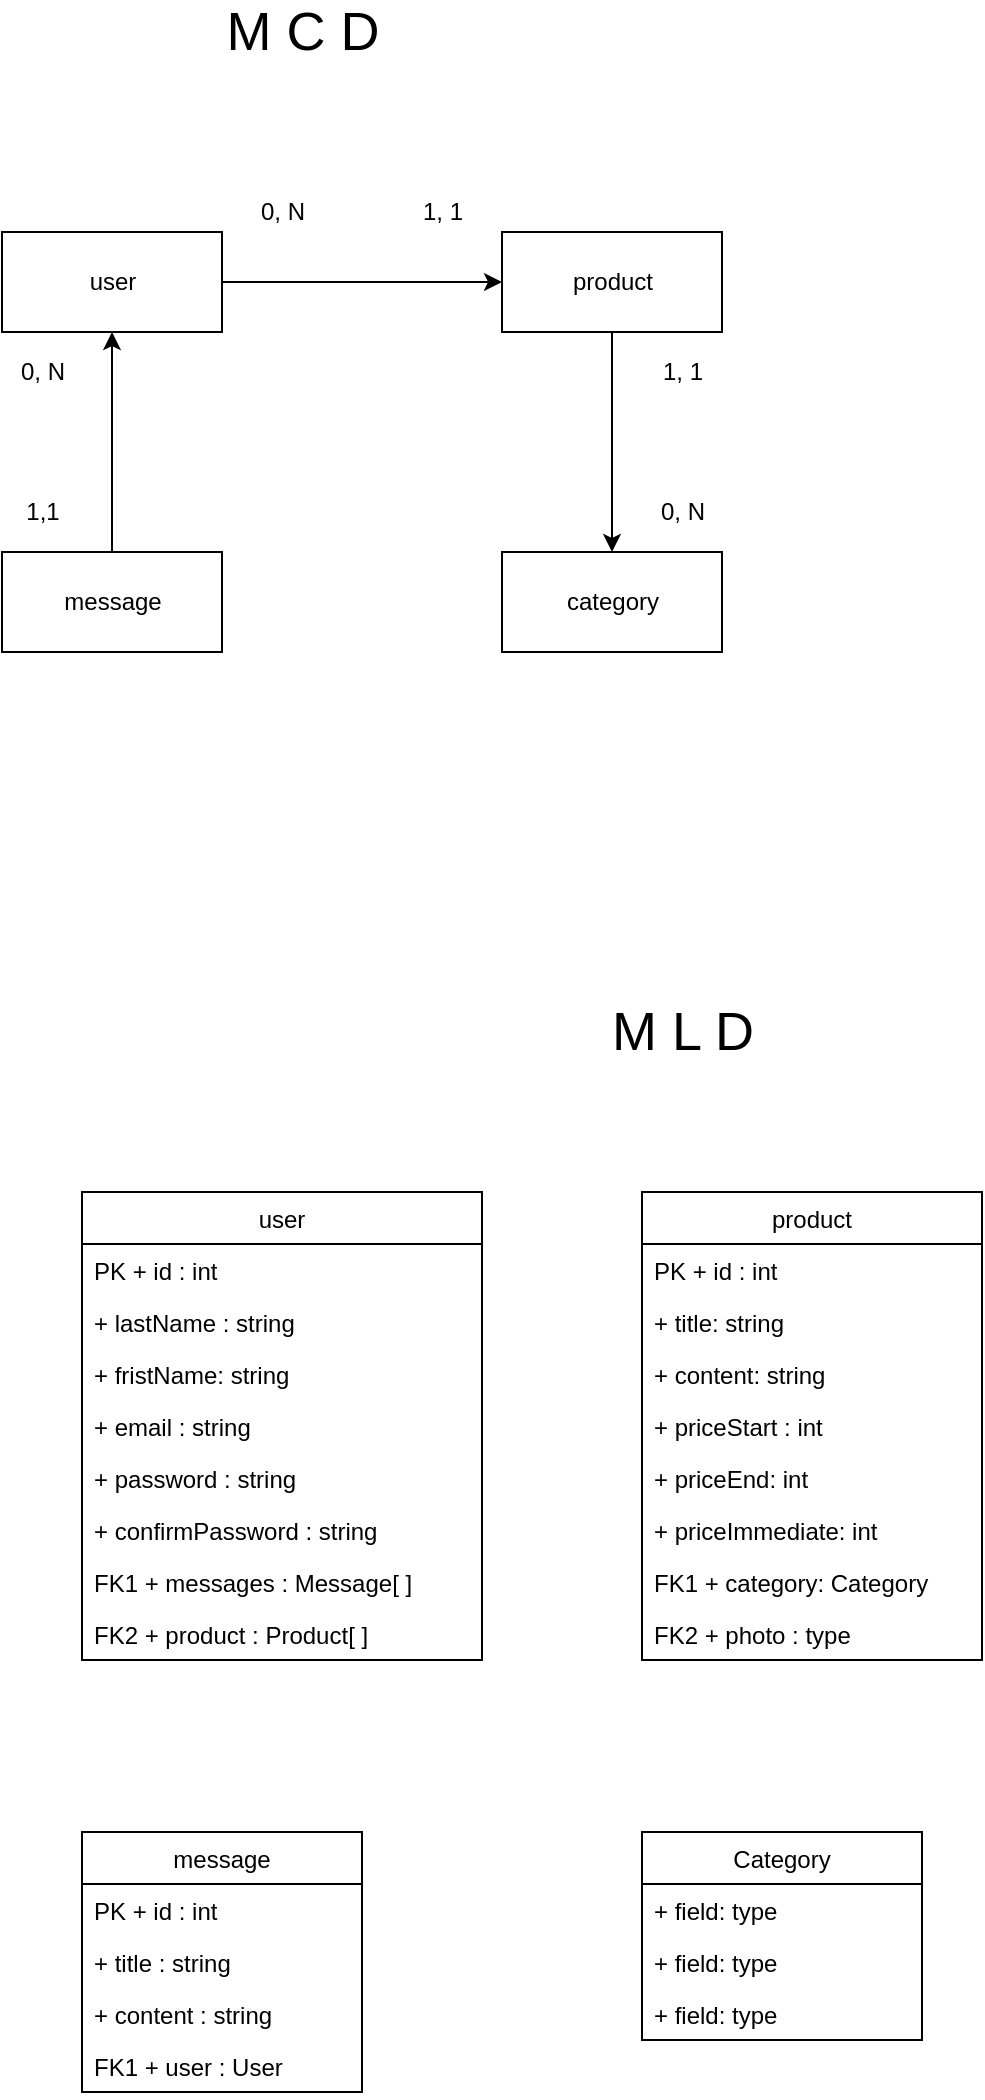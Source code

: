 <mxfile version="14.2.4" type="device"><diagram id="om3F-XPWaC82xKXPHPVz" name="Page-1"><mxGraphModel dx="1422" dy="798" grid="1" gridSize="10" guides="1" tooltips="1" connect="1" arrows="1" fold="1" page="1" pageScale="1" pageWidth="827" pageHeight="1169" math="0" shadow="0"><root><mxCell id="0"/><mxCell id="1" parent="0"/><mxCell id="sTQWusC1MEnu_QbTZ6LZ-8" style="edgeStyle=orthogonalEdgeStyle;rounded=0;orthogonalLoop=1;jettySize=auto;html=1;" edge="1" parent="1" source="sTQWusC1MEnu_QbTZ6LZ-1" target="sTQWusC1MEnu_QbTZ6LZ-5"><mxGeometry relative="1" as="geometry"/></mxCell><mxCell id="sTQWusC1MEnu_QbTZ6LZ-1" value="user" style="html=1;" vertex="1" parent="1"><mxGeometry x="40" y="360" width="110" height="50" as="geometry"/></mxCell><mxCell id="sTQWusC1MEnu_QbTZ6LZ-2" value="&lt;font style=&quot;font-size: 27px&quot;&gt;M C D&lt;/font&gt;" style="text;html=1;align=center;verticalAlign=middle;resizable=0;points=[];autosize=1;" vertex="1" parent="1"><mxGeometry x="145" y="250" width="90" height="20" as="geometry"/></mxCell><mxCell id="sTQWusC1MEnu_QbTZ6LZ-4" value="category" style="html=1;" vertex="1" parent="1"><mxGeometry x="290" y="520" width="110" height="50" as="geometry"/></mxCell><mxCell id="sTQWusC1MEnu_QbTZ6LZ-9" style="edgeStyle=orthogonalEdgeStyle;rounded=0;orthogonalLoop=1;jettySize=auto;html=1;" edge="1" parent="1" source="sTQWusC1MEnu_QbTZ6LZ-5" target="sTQWusC1MEnu_QbTZ6LZ-4"><mxGeometry relative="1" as="geometry"/></mxCell><mxCell id="sTQWusC1MEnu_QbTZ6LZ-5" value="product" style="html=1;" vertex="1" parent="1"><mxGeometry x="290" y="360" width="110" height="50" as="geometry"/></mxCell><mxCell id="sTQWusC1MEnu_QbTZ6LZ-7" style="edgeStyle=orthogonalEdgeStyle;rounded=0;orthogonalLoop=1;jettySize=auto;html=1;exitX=0.5;exitY=0;exitDx=0;exitDy=0;entryX=0.5;entryY=1;entryDx=0;entryDy=0;" edge="1" parent="1" source="sTQWusC1MEnu_QbTZ6LZ-6" target="sTQWusC1MEnu_QbTZ6LZ-1"><mxGeometry relative="1" as="geometry"/></mxCell><mxCell id="sTQWusC1MEnu_QbTZ6LZ-6" value="message" style="html=1;" vertex="1" parent="1"><mxGeometry x="40" y="520" width="110" height="50" as="geometry"/></mxCell><mxCell id="sTQWusC1MEnu_QbTZ6LZ-10" value="1,1" style="text;html=1;align=center;verticalAlign=middle;resizable=0;points=[];autosize=1;" vertex="1" parent="1"><mxGeometry x="45" y="490" width="30" height="20" as="geometry"/></mxCell><mxCell id="sTQWusC1MEnu_QbTZ6LZ-11" value="0, N" style="text;html=1;align=center;verticalAlign=middle;resizable=0;points=[];autosize=1;" vertex="1" parent="1"><mxGeometry x="40" y="420" width="40" height="20" as="geometry"/></mxCell><mxCell id="sTQWusC1MEnu_QbTZ6LZ-12" value="0, N" style="text;html=1;align=center;verticalAlign=middle;resizable=0;points=[];autosize=1;" vertex="1" parent="1"><mxGeometry x="160" y="340" width="40" height="20" as="geometry"/></mxCell><mxCell id="sTQWusC1MEnu_QbTZ6LZ-13" value="1, 1" style="text;html=1;align=center;verticalAlign=middle;resizable=0;points=[];autosize=1;" vertex="1" parent="1"><mxGeometry x="240" y="340" width="40" height="20" as="geometry"/></mxCell><mxCell id="sTQWusC1MEnu_QbTZ6LZ-14" value="1, 1" style="text;html=1;align=center;verticalAlign=middle;resizable=0;points=[];autosize=1;" vertex="1" parent="1"><mxGeometry x="360" y="420" width="40" height="20" as="geometry"/></mxCell><mxCell id="sTQWusC1MEnu_QbTZ6LZ-15" value="0, N" style="text;html=1;align=center;verticalAlign=middle;resizable=0;points=[];autosize=1;" vertex="1" parent="1"><mxGeometry x="360" y="490" width="40" height="20" as="geometry"/></mxCell><mxCell id="sTQWusC1MEnu_QbTZ6LZ-16" value="user" style="swimlane;fontStyle=0;childLayout=stackLayout;horizontal=1;startSize=26;fillColor=none;horizontalStack=0;resizeParent=1;resizeParentMax=0;resizeLast=0;collapsible=1;marginBottom=0;" vertex="1" parent="1"><mxGeometry x="80" y="840" width="200" height="234" as="geometry"/></mxCell><mxCell id="sTQWusC1MEnu_QbTZ6LZ-17" value="PK + id : int" style="text;strokeColor=none;fillColor=none;align=left;verticalAlign=top;spacingLeft=4;spacingRight=4;overflow=hidden;rotatable=0;points=[[0,0.5],[1,0.5]];portConstraint=eastwest;" vertex="1" parent="sTQWusC1MEnu_QbTZ6LZ-16"><mxGeometry y="26" width="200" height="26" as="geometry"/></mxCell><mxCell id="sTQWusC1MEnu_QbTZ6LZ-18" value="+ lastName : string" style="text;strokeColor=none;fillColor=none;align=left;verticalAlign=top;spacingLeft=4;spacingRight=4;overflow=hidden;rotatable=0;points=[[0,0.5],[1,0.5]];portConstraint=eastwest;" vertex="1" parent="sTQWusC1MEnu_QbTZ6LZ-16"><mxGeometry y="52" width="200" height="26" as="geometry"/></mxCell><mxCell id="sTQWusC1MEnu_QbTZ6LZ-19" value="+ fristName: string" style="text;strokeColor=none;fillColor=none;align=left;verticalAlign=top;spacingLeft=4;spacingRight=4;overflow=hidden;rotatable=0;points=[[0,0.5],[1,0.5]];portConstraint=eastwest;" vertex="1" parent="sTQWusC1MEnu_QbTZ6LZ-16"><mxGeometry y="78" width="200" height="26" as="geometry"/></mxCell><mxCell id="sTQWusC1MEnu_QbTZ6LZ-34" value="+ email : string" style="text;strokeColor=none;fillColor=none;align=left;verticalAlign=top;spacingLeft=4;spacingRight=4;overflow=hidden;rotatable=0;points=[[0,0.5],[1,0.5]];portConstraint=eastwest;" vertex="1" parent="sTQWusC1MEnu_QbTZ6LZ-16"><mxGeometry y="104" width="200" height="26" as="geometry"/></mxCell><mxCell id="sTQWusC1MEnu_QbTZ6LZ-35" value="+ password : string" style="text;strokeColor=none;fillColor=none;align=left;verticalAlign=top;spacingLeft=4;spacingRight=4;overflow=hidden;rotatable=0;points=[[0,0.5],[1,0.5]];portConstraint=eastwest;" vertex="1" parent="sTQWusC1MEnu_QbTZ6LZ-16"><mxGeometry y="130" width="200" height="26" as="geometry"/></mxCell><mxCell id="sTQWusC1MEnu_QbTZ6LZ-36" value="+ confirmPassword : string" style="text;strokeColor=none;fillColor=none;align=left;verticalAlign=top;spacingLeft=4;spacingRight=4;overflow=hidden;rotatable=0;points=[[0,0.5],[1,0.5]];portConstraint=eastwest;" vertex="1" parent="sTQWusC1MEnu_QbTZ6LZ-16"><mxGeometry y="156" width="200" height="26" as="geometry"/></mxCell><mxCell id="sTQWusC1MEnu_QbTZ6LZ-38" value="FK1 + messages : Message[ ]" style="text;strokeColor=none;fillColor=none;align=left;verticalAlign=top;spacingLeft=4;spacingRight=4;overflow=hidden;rotatable=0;points=[[0,0.5],[1,0.5]];portConstraint=eastwest;" vertex="1" parent="sTQWusC1MEnu_QbTZ6LZ-16"><mxGeometry y="182" width="200" height="26" as="geometry"/></mxCell><mxCell id="sTQWusC1MEnu_QbTZ6LZ-39" value="FK2 + product : Product[ ]" style="text;strokeColor=none;fillColor=none;align=left;verticalAlign=top;spacingLeft=4;spacingRight=4;overflow=hidden;rotatable=0;points=[[0,0.5],[1,0.5]];portConstraint=eastwest;" vertex="1" parent="sTQWusC1MEnu_QbTZ6LZ-16"><mxGeometry y="208" width="200" height="26" as="geometry"/></mxCell><mxCell id="sTQWusC1MEnu_QbTZ6LZ-21" value="&lt;font style=&quot;font-size: 27px&quot;&gt;M L D&lt;/font&gt;" style="text;html=1;align=center;verticalAlign=middle;resizable=0;points=[];autosize=1;" vertex="1" parent="1"><mxGeometry x="335" y="750" width="90" height="20" as="geometry"/></mxCell><mxCell id="sTQWusC1MEnu_QbTZ6LZ-22" value="Category" style="swimlane;fontStyle=0;childLayout=stackLayout;horizontal=1;startSize=26;fillColor=none;horizontalStack=0;resizeParent=1;resizeParentMax=0;resizeLast=0;collapsible=1;marginBottom=0;" vertex="1" parent="1"><mxGeometry x="360" y="1160" width="140" height="104" as="geometry"/></mxCell><mxCell id="sTQWusC1MEnu_QbTZ6LZ-23" value="+ field: type" style="text;strokeColor=none;fillColor=none;align=left;verticalAlign=top;spacingLeft=4;spacingRight=4;overflow=hidden;rotatable=0;points=[[0,0.5],[1,0.5]];portConstraint=eastwest;" vertex="1" parent="sTQWusC1MEnu_QbTZ6LZ-22"><mxGeometry y="26" width="140" height="26" as="geometry"/></mxCell><mxCell id="sTQWusC1MEnu_QbTZ6LZ-24" value="+ field: type" style="text;strokeColor=none;fillColor=none;align=left;verticalAlign=top;spacingLeft=4;spacingRight=4;overflow=hidden;rotatable=0;points=[[0,0.5],[1,0.5]];portConstraint=eastwest;" vertex="1" parent="sTQWusC1MEnu_QbTZ6LZ-22"><mxGeometry y="52" width="140" height="26" as="geometry"/></mxCell><mxCell id="sTQWusC1MEnu_QbTZ6LZ-25" value="+ field: type" style="text;strokeColor=none;fillColor=none;align=left;verticalAlign=top;spacingLeft=4;spacingRight=4;overflow=hidden;rotatable=0;points=[[0,0.5],[1,0.5]];portConstraint=eastwest;" vertex="1" parent="sTQWusC1MEnu_QbTZ6LZ-22"><mxGeometry y="78" width="140" height="26" as="geometry"/></mxCell><mxCell id="sTQWusC1MEnu_QbTZ6LZ-26" value="message" style="swimlane;fontStyle=0;childLayout=stackLayout;horizontal=1;startSize=26;fillColor=none;horizontalStack=0;resizeParent=1;resizeParentMax=0;resizeLast=0;collapsible=1;marginBottom=0;" vertex="1" parent="1"><mxGeometry x="80" y="1160" width="140" height="130" as="geometry"/></mxCell><mxCell id="sTQWusC1MEnu_QbTZ6LZ-27" value="PK + id : int" style="text;strokeColor=none;fillColor=none;align=left;verticalAlign=top;spacingLeft=4;spacingRight=4;overflow=hidden;rotatable=0;points=[[0,0.5],[1,0.5]];portConstraint=eastwest;" vertex="1" parent="sTQWusC1MEnu_QbTZ6LZ-26"><mxGeometry y="26" width="140" height="26" as="geometry"/></mxCell><mxCell id="sTQWusC1MEnu_QbTZ6LZ-28" value="+ title : string" style="text;strokeColor=none;fillColor=none;align=left;verticalAlign=top;spacingLeft=4;spacingRight=4;overflow=hidden;rotatable=0;points=[[0,0.5],[1,0.5]];portConstraint=eastwest;" vertex="1" parent="sTQWusC1MEnu_QbTZ6LZ-26"><mxGeometry y="52" width="140" height="26" as="geometry"/></mxCell><mxCell id="sTQWusC1MEnu_QbTZ6LZ-29" value="+ content : string" style="text;strokeColor=none;fillColor=none;align=left;verticalAlign=top;spacingLeft=4;spacingRight=4;overflow=hidden;rotatable=0;points=[[0,0.5],[1,0.5]];portConstraint=eastwest;" vertex="1" parent="sTQWusC1MEnu_QbTZ6LZ-26"><mxGeometry y="78" width="140" height="26" as="geometry"/></mxCell><mxCell id="sTQWusC1MEnu_QbTZ6LZ-40" value="FK1 + user : User" style="text;strokeColor=none;fillColor=none;align=left;verticalAlign=top;spacingLeft=4;spacingRight=4;overflow=hidden;rotatable=0;points=[[0,0.5],[1,0.5]];portConstraint=eastwest;" vertex="1" parent="sTQWusC1MEnu_QbTZ6LZ-26"><mxGeometry y="104" width="140" height="26" as="geometry"/></mxCell><mxCell id="sTQWusC1MEnu_QbTZ6LZ-30" value="product" style="swimlane;fontStyle=0;childLayout=stackLayout;horizontal=1;startSize=26;fillColor=none;horizontalStack=0;resizeParent=1;resizeParentMax=0;resizeLast=0;collapsible=1;marginBottom=0;" vertex="1" parent="1"><mxGeometry x="360" y="840" width="170" height="234" as="geometry"/></mxCell><mxCell id="sTQWusC1MEnu_QbTZ6LZ-31" value="PK + id : int" style="text;strokeColor=none;fillColor=none;align=left;verticalAlign=top;spacingLeft=4;spacingRight=4;overflow=hidden;rotatable=0;points=[[0,0.5],[1,0.5]];portConstraint=eastwest;" vertex="1" parent="sTQWusC1MEnu_QbTZ6LZ-30"><mxGeometry y="26" width="170" height="26" as="geometry"/></mxCell><mxCell id="sTQWusC1MEnu_QbTZ6LZ-32" value="+ title: string" style="text;strokeColor=none;fillColor=none;align=left;verticalAlign=top;spacingLeft=4;spacingRight=4;overflow=hidden;rotatable=0;points=[[0,0.5],[1,0.5]];portConstraint=eastwest;" vertex="1" parent="sTQWusC1MEnu_QbTZ6LZ-30"><mxGeometry y="52" width="170" height="26" as="geometry"/></mxCell><mxCell id="sTQWusC1MEnu_QbTZ6LZ-33" value="+ content: string" style="text;strokeColor=none;fillColor=none;align=left;verticalAlign=top;spacingLeft=4;spacingRight=4;overflow=hidden;rotatable=0;points=[[0,0.5],[1,0.5]];portConstraint=eastwest;" vertex="1" parent="sTQWusC1MEnu_QbTZ6LZ-30"><mxGeometry y="78" width="170" height="26" as="geometry"/></mxCell><mxCell id="sTQWusC1MEnu_QbTZ6LZ-41" value="+ priceStart : int" style="text;strokeColor=none;fillColor=none;align=left;verticalAlign=top;spacingLeft=4;spacingRight=4;overflow=hidden;rotatable=0;points=[[0,0.5],[1,0.5]];portConstraint=eastwest;" vertex="1" parent="sTQWusC1MEnu_QbTZ6LZ-30"><mxGeometry y="104" width="170" height="26" as="geometry"/></mxCell><mxCell id="sTQWusC1MEnu_QbTZ6LZ-42" value="+ priceEnd: int" style="text;strokeColor=none;fillColor=none;align=left;verticalAlign=top;spacingLeft=4;spacingRight=4;overflow=hidden;rotatable=0;points=[[0,0.5],[1,0.5]];portConstraint=eastwest;" vertex="1" parent="sTQWusC1MEnu_QbTZ6LZ-30"><mxGeometry y="130" width="170" height="26" as="geometry"/></mxCell><mxCell id="sTQWusC1MEnu_QbTZ6LZ-43" value="+ priceImmediate: int" style="text;strokeColor=none;fillColor=none;align=left;verticalAlign=top;spacingLeft=4;spacingRight=4;overflow=hidden;rotatable=0;points=[[0,0.5],[1,0.5]];portConstraint=eastwest;" vertex="1" parent="sTQWusC1MEnu_QbTZ6LZ-30"><mxGeometry y="156" width="170" height="26" as="geometry"/></mxCell><mxCell id="sTQWusC1MEnu_QbTZ6LZ-44" value="FK1 + category: Category  " style="text;strokeColor=none;fillColor=none;align=left;verticalAlign=top;spacingLeft=4;spacingRight=4;overflow=hidden;rotatable=0;points=[[0,0.5],[1,0.5]];portConstraint=eastwest;" vertex="1" parent="sTQWusC1MEnu_QbTZ6LZ-30"><mxGeometry y="182" width="170" height="26" as="geometry"/></mxCell><mxCell id="sTQWusC1MEnu_QbTZ6LZ-45" value="FK2 + photo : type" style="text;strokeColor=none;fillColor=none;align=left;verticalAlign=top;spacingLeft=4;spacingRight=4;overflow=hidden;rotatable=0;points=[[0,0.5],[1,0.5]];portConstraint=eastwest;" vertex="1" parent="sTQWusC1MEnu_QbTZ6LZ-30"><mxGeometry y="208" width="170" height="26" as="geometry"/></mxCell></root></mxGraphModel></diagram></mxfile>